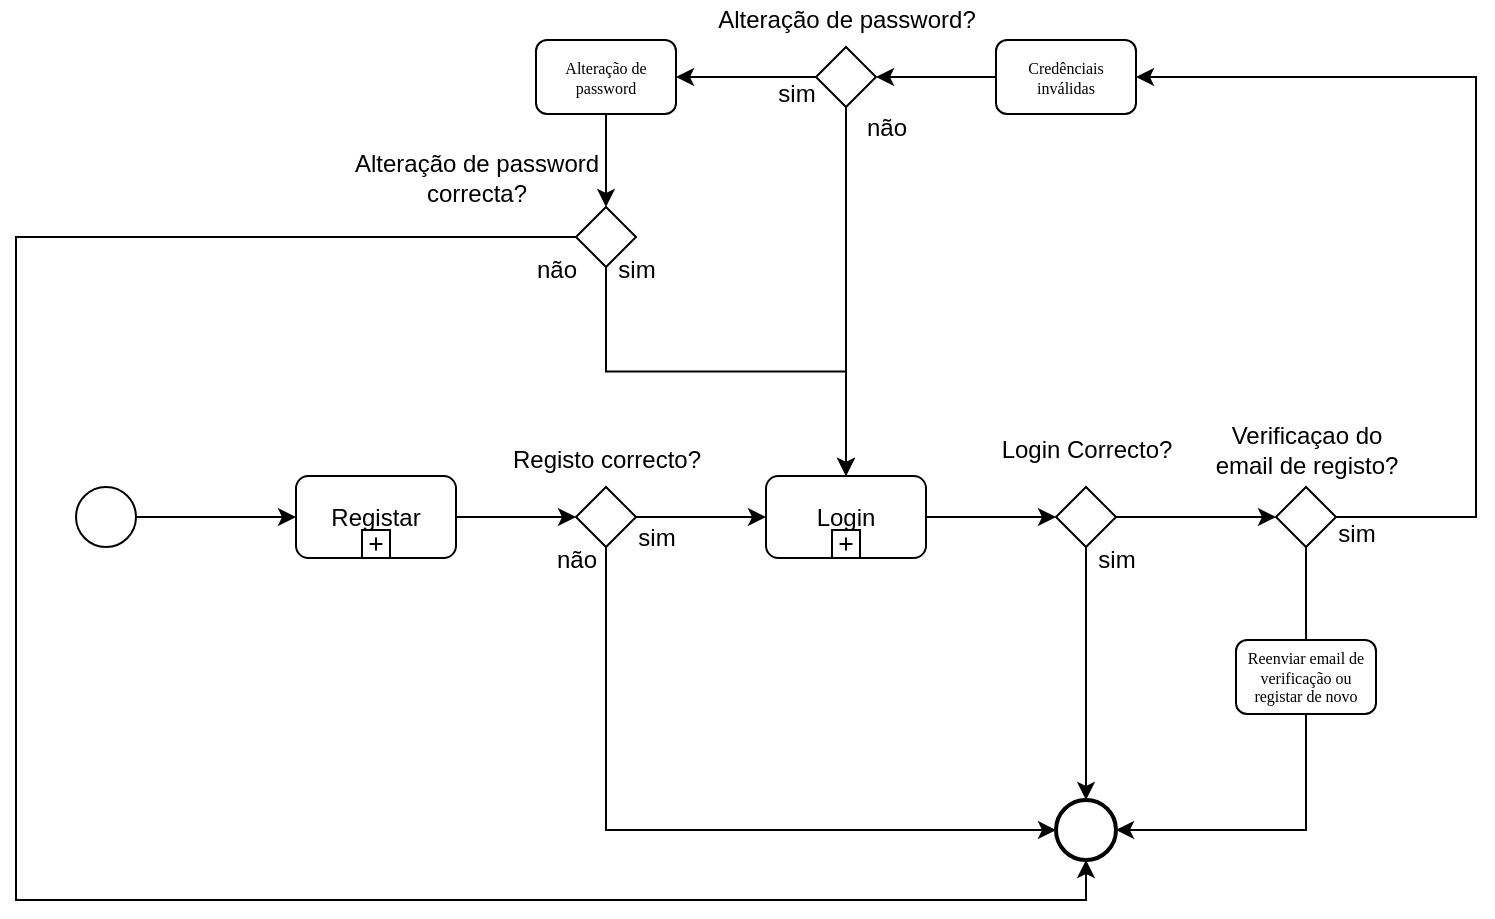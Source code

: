 <mxfile version="13.0.8" type="device" pages="4"><diagram id="NHxRVlY7Av7sd5tdZejI" name="Autenticação Funcional"><mxGraphModel dx="981" dy="492" grid="1" gridSize="10" guides="1" tooltips="1" connect="1" arrows="1" fold="1" page="1" pageScale="1" pageWidth="1654" pageHeight="1169" math="0" shadow="0"><root><mxCell id="JKpE68VE7cffFVnFkNxy-0"/><mxCell id="JKpE68VE7cffFVnFkNxy-1" parent="JKpE68VE7cffFVnFkNxy-0"/><mxCell id="vZPIPOQ4lPGp1XWYEYy1-47" style="edgeStyle=orthogonalEdgeStyle;rounded=0;orthogonalLoop=1;jettySize=auto;html=1;exitX=1;exitY=0.5;exitDx=0;exitDy=0;entryX=0;entryY=0.5;entryDx=0;entryDy=0;" edge="1" parent="JKpE68VE7cffFVnFkNxy-1" source="XcGcyVQJ7fUEoWGiNKAb-0" target="vZPIPOQ4lPGp1XWYEYy1-43"><mxGeometry relative="1" as="geometry"/></mxCell><mxCell id="XcGcyVQJ7fUEoWGiNKAb-0" value="" style="ellipse;whiteSpace=wrap;html=1;rounded=0;shadow=0;labelBackgroundColor=none;strokeWidth=1;fontFamily=Verdana;fontSize=8;align=center;" vertex="1" parent="JKpE68VE7cffFVnFkNxy-1"><mxGeometry x="120" y="263.5" width="30" height="30" as="geometry"/></mxCell><mxCell id="2FcU-xUEzb79Z_Gm5mzK-1" style="edgeStyle=orthogonalEdgeStyle;rounded=0;orthogonalLoop=1;jettySize=auto;html=1;exitX=0.5;exitY=1;exitDx=0;exitDy=0;exitPerimeter=0;entryX=0;entryY=0.5;entryDx=0;entryDy=0;" edge="1" parent="JKpE68VE7cffFVnFkNxy-1" source="TGq4-0GcQTfdA0dV8T8L-0" target="2FcU-xUEzb79Z_Gm5mzK-0"><mxGeometry relative="1" as="geometry"/></mxCell><mxCell id="vZPIPOQ4lPGp1XWYEYy1-53" style="edgeStyle=orthogonalEdgeStyle;rounded=0;orthogonalLoop=1;jettySize=auto;html=1;exitX=1;exitY=0.5;exitDx=0;exitDy=0;exitPerimeter=0;entryX=0;entryY=0.5;entryDx=0;entryDy=0;" edge="1" parent="JKpE68VE7cffFVnFkNxy-1" source="TGq4-0GcQTfdA0dV8T8L-0" target="vZPIPOQ4lPGp1XWYEYy1-49"><mxGeometry relative="1" as="geometry"/></mxCell><mxCell id="TGq4-0GcQTfdA0dV8T8L-0" value="" style="strokeWidth=1;html=1;shape=mxgraph.flowchart.decision;whiteSpace=wrap;rounded=1;shadow=0;labelBackgroundColor=none;fontFamily=Verdana;fontSize=8;align=center;" vertex="1" parent="JKpE68VE7cffFVnFkNxy-1"><mxGeometry x="370" y="263.5" width="30" height="30" as="geometry"/></mxCell><mxCell id="TGq4-0GcQTfdA0dV8T8L-6" value="Registo correcto?" style="text;html=1;align=center;verticalAlign=middle;resizable=0;points=[];autosize=1;" vertex="1" parent="JKpE68VE7cffFVnFkNxy-1"><mxGeometry x="330" y="240" width="110" height="20" as="geometry"/></mxCell><mxCell id="TGq4-0GcQTfdA0dV8T8L-9" value="sim" style="text;html=1;align=center;verticalAlign=middle;resizable=0;points=[];autosize=1;" vertex="1" parent="JKpE68VE7cffFVnFkNxy-1"><mxGeometry x="390" y="279" width="40" height="20" as="geometry"/></mxCell><mxCell id="2FcU-xUEzb79Z_Gm5mzK-0" value="" style="ellipse;whiteSpace=wrap;html=1;rounded=0;shadow=0;labelBackgroundColor=none;strokeWidth=2;fontFamily=Verdana;fontSize=8;align=center;" vertex="1" parent="JKpE68VE7cffFVnFkNxy-1"><mxGeometry x="610" y="420" width="30" height="30" as="geometry"/></mxCell><mxCell id="2FcU-xUEzb79Z_Gm5mzK-2" value="não" style="text;html=1;align=center;verticalAlign=middle;resizable=0;points=[];autosize=1;" vertex="1" parent="JKpE68VE7cffFVnFkNxy-1"><mxGeometry x="350" y="290" width="40" height="20" as="geometry"/></mxCell><mxCell id="CdjmS8X_9RpZuRoJw6cm-2" style="edgeStyle=orthogonalEdgeStyle;rounded=0;orthogonalLoop=1;jettySize=auto;html=1;exitX=0.5;exitY=1;exitDx=0;exitDy=0;exitPerimeter=0;entryX=0.5;entryY=0;entryDx=0;entryDy=0;" edge="1" parent="JKpE68VE7cffFVnFkNxy-1" source="2FcU-xUEzb79Z_Gm5mzK-3" target="2FcU-xUEzb79Z_Gm5mzK-0"><mxGeometry relative="1" as="geometry"/></mxCell><mxCell id="vZPIPOQ4lPGp1XWYEYy1-3" style="edgeStyle=orthogonalEdgeStyle;rounded=0;orthogonalLoop=1;jettySize=auto;html=1;exitX=1;exitY=0.5;exitDx=0;exitDy=0;exitPerimeter=0;entryX=0;entryY=0.5;entryDx=0;entryDy=0;entryPerimeter=0;" edge="1" parent="JKpE68VE7cffFVnFkNxy-1" source="2FcU-xUEzb79Z_Gm5mzK-3" target="vZPIPOQ4lPGp1XWYEYy1-2"><mxGeometry relative="1" as="geometry"/></mxCell><mxCell id="2FcU-xUEzb79Z_Gm5mzK-3" value="" style="strokeWidth=1;html=1;shape=mxgraph.flowchart.decision;whiteSpace=wrap;rounded=1;shadow=0;labelBackgroundColor=none;fontFamily=Verdana;fontSize=8;align=center;" vertex="1" parent="JKpE68VE7cffFVnFkNxy-1"><mxGeometry x="610" y="263.5" width="30" height="30" as="geometry"/></mxCell><mxCell id="CdjmS8X_9RpZuRoJw6cm-1" value="Login Correcto?" style="text;html=1;align=center;verticalAlign=middle;resizable=0;points=[];autosize=1;" vertex="1" parent="JKpE68VE7cffFVnFkNxy-1"><mxGeometry x="575" y="235" width="100" height="20" as="geometry"/></mxCell><mxCell id="CdjmS8X_9RpZuRoJw6cm-3" value="sim" style="text;html=1;align=center;verticalAlign=middle;resizable=0;points=[];autosize=1;" vertex="1" parent="JKpE68VE7cffFVnFkNxy-1"><mxGeometry x="620" y="290" width="40" height="20" as="geometry"/></mxCell><mxCell id="vZPIPOQ4lPGp1XWYEYy1-9" style="edgeStyle=orthogonalEdgeStyle;rounded=0;orthogonalLoop=1;jettySize=auto;html=1;exitX=0.5;exitY=1;exitDx=0;exitDy=0;exitPerimeter=0;" edge="1" parent="JKpE68VE7cffFVnFkNxy-1" source="vZPIPOQ4lPGp1XWYEYy1-2"><mxGeometry relative="1" as="geometry"><mxPoint x="735.207" y="370" as="targetPoint"/></mxGeometry></mxCell><mxCell id="vZPIPOQ4lPGp1XWYEYy1-31" style="edgeStyle=orthogonalEdgeStyle;rounded=0;orthogonalLoop=1;jettySize=auto;html=1;exitX=1;exitY=0.5;exitDx=0;exitDy=0;exitPerimeter=0;entryX=1;entryY=0.5;entryDx=0;entryDy=0;" edge="1" parent="JKpE68VE7cffFVnFkNxy-1" source="vZPIPOQ4lPGp1XWYEYy1-2" target="vZPIPOQ4lPGp1XWYEYy1-13"><mxGeometry relative="1" as="geometry"><Array as="points"><mxPoint x="820" y="279"/><mxPoint x="820" y="59"/></Array></mxGeometry></mxCell><mxCell id="vZPIPOQ4lPGp1XWYEYy1-2" value="" style="strokeWidth=1;html=1;shape=mxgraph.flowchart.decision;whiteSpace=wrap;rounded=1;shadow=0;labelBackgroundColor=none;fontFamily=Verdana;fontSize=8;align=center;" vertex="1" parent="JKpE68VE7cffFVnFkNxy-1"><mxGeometry x="720" y="263.5" width="30" height="30" as="geometry"/></mxCell><mxCell id="vZPIPOQ4lPGp1XWYEYy1-4" value="Verificaçao do &lt;br&gt;email de registo?" style="text;html=1;align=center;verticalAlign=middle;resizable=0;points=[];autosize=1;" vertex="1" parent="JKpE68VE7cffFVnFkNxy-1"><mxGeometry x="680" y="230" width="110" height="30" as="geometry"/></mxCell><mxCell id="vZPIPOQ4lPGp1XWYEYy1-7" value="sim" style="text;html=1;align=center;verticalAlign=middle;resizable=0;points=[];autosize=1;" vertex="1" parent="JKpE68VE7cffFVnFkNxy-1"><mxGeometry x="740" y="277" width="40" height="20" as="geometry"/></mxCell><mxCell id="vZPIPOQ4lPGp1XWYEYy1-11" style="edgeStyle=orthogonalEdgeStyle;rounded=0;orthogonalLoop=1;jettySize=auto;html=1;exitX=0.5;exitY=1;exitDx=0;exitDy=0;entryX=1;entryY=0.5;entryDx=0;entryDy=0;" edge="1" parent="JKpE68VE7cffFVnFkNxy-1" source="vZPIPOQ4lPGp1XWYEYy1-10" target="2FcU-xUEzb79Z_Gm5mzK-0"><mxGeometry relative="1" as="geometry"/></mxCell><mxCell id="vZPIPOQ4lPGp1XWYEYy1-10" value="Reenviar email de verificação ou registar de novo" style="rounded=1;whiteSpace=wrap;html=1;shadow=0;labelBackgroundColor=none;strokeWidth=1;fontFamily=Verdana;fontSize=8;align=center;" vertex="1" parent="JKpE68VE7cffFVnFkNxy-1"><mxGeometry x="700" y="340" width="70" height="37" as="geometry"/></mxCell><mxCell id="vZPIPOQ4lPGp1XWYEYy1-17" style="edgeStyle=orthogonalEdgeStyle;rounded=0;orthogonalLoop=1;jettySize=auto;html=1;exitX=0;exitY=0.5;exitDx=0;exitDy=0;entryX=1;entryY=0.5;entryDx=0;entryDy=0;entryPerimeter=0;" edge="1" parent="JKpE68VE7cffFVnFkNxy-1" source="vZPIPOQ4lPGp1XWYEYy1-13" target="vZPIPOQ4lPGp1XWYEYy1-15"><mxGeometry relative="1" as="geometry"/></mxCell><mxCell id="vZPIPOQ4lPGp1XWYEYy1-13" value="Credênciais inválidas" style="rounded=1;whiteSpace=wrap;html=1;shadow=0;labelBackgroundColor=none;strokeWidth=1;fontFamily=Verdana;fontSize=8;align=center;" vertex="1" parent="JKpE68VE7cffFVnFkNxy-1"><mxGeometry x="580" y="40.0" width="70" height="37" as="geometry"/></mxCell><mxCell id="vZPIPOQ4lPGp1XWYEYy1-23" style="edgeStyle=orthogonalEdgeStyle;rounded=0;orthogonalLoop=1;jettySize=auto;html=1;exitX=0;exitY=0.5;exitDx=0;exitDy=0;exitPerimeter=0;entryX=1;entryY=0.5;entryDx=0;entryDy=0;" edge="1" parent="JKpE68VE7cffFVnFkNxy-1" source="vZPIPOQ4lPGp1XWYEYy1-15" target="vZPIPOQ4lPGp1XWYEYy1-21"><mxGeometry relative="1" as="geometry"/></mxCell><mxCell id="vZPIPOQ4lPGp1XWYEYy1-51" style="edgeStyle=orthogonalEdgeStyle;rounded=0;orthogonalLoop=1;jettySize=auto;html=1;exitX=0.5;exitY=1;exitDx=0;exitDy=0;exitPerimeter=0;entryX=0.5;entryY=0;entryDx=0;entryDy=0;" edge="1" parent="JKpE68VE7cffFVnFkNxy-1" source="vZPIPOQ4lPGp1XWYEYy1-15" target="vZPIPOQ4lPGp1XWYEYy1-49"><mxGeometry relative="1" as="geometry"/></mxCell><mxCell id="vZPIPOQ4lPGp1XWYEYy1-15" value="" style="strokeWidth=1;html=1;shape=mxgraph.flowchart.decision;whiteSpace=wrap;rounded=1;shadow=0;labelBackgroundColor=none;fontFamily=Verdana;fontSize=8;align=center;" vertex="1" parent="JKpE68VE7cffFVnFkNxy-1"><mxGeometry x="490" y="43.5" width="30" height="30" as="geometry"/></mxCell><mxCell id="vZPIPOQ4lPGp1XWYEYy1-16" value="Alteração de password?" style="text;html=1;align=center;verticalAlign=middle;resizable=0;points=[];autosize=1;" vertex="1" parent="JKpE68VE7cffFVnFkNxy-1"><mxGeometry x="430" y="20" width="150" height="20" as="geometry"/></mxCell><mxCell id="vZPIPOQ4lPGp1XWYEYy1-19" value="não" style="text;html=1;align=center;verticalAlign=middle;resizable=0;points=[];autosize=1;" vertex="1" parent="JKpE68VE7cffFVnFkNxy-1"><mxGeometry x="505" y="73.5" width="40" height="20" as="geometry"/></mxCell><mxCell id="vZPIPOQ4lPGp1XWYEYy1-42" style="edgeStyle=orthogonalEdgeStyle;rounded=0;orthogonalLoop=1;jettySize=auto;html=1;exitX=0.5;exitY=1;exitDx=0;exitDy=0;entryX=0.5;entryY=0;entryDx=0;entryDy=0;entryPerimeter=0;" edge="1" parent="JKpE68VE7cffFVnFkNxy-1" source="vZPIPOQ4lPGp1XWYEYy1-21" target="vZPIPOQ4lPGp1XWYEYy1-24"><mxGeometry relative="1" as="geometry"/></mxCell><mxCell id="vZPIPOQ4lPGp1XWYEYy1-21" value="Alteração de password" style="rounded=1;whiteSpace=wrap;html=1;shadow=0;labelBackgroundColor=none;strokeWidth=1;fontFamily=Verdana;fontSize=8;align=center;" vertex="1" parent="JKpE68VE7cffFVnFkNxy-1"><mxGeometry x="350" y="40.0" width="70" height="37" as="geometry"/></mxCell><mxCell id="pqEPXPmbiLa0kknRrOnl-0" style="edgeStyle=orthogonalEdgeStyle;rounded=0;orthogonalLoop=1;jettySize=auto;html=1;exitX=0.5;exitY=1;exitDx=0;exitDy=0;exitPerimeter=0;entryX=0.5;entryY=0;entryDx=0;entryDy=0;" edge="1" parent="JKpE68VE7cffFVnFkNxy-1" source="vZPIPOQ4lPGp1XWYEYy1-24" target="vZPIPOQ4lPGp1XWYEYy1-49"><mxGeometry relative="1" as="geometry"/></mxCell><mxCell id="pqEPXPmbiLa0kknRrOnl-1" style="edgeStyle=orthogonalEdgeStyle;rounded=0;orthogonalLoop=1;jettySize=auto;html=1;exitX=0;exitY=0.5;exitDx=0;exitDy=0;exitPerimeter=0;entryX=0.5;entryY=1;entryDx=0;entryDy=0;" edge="1" parent="JKpE68VE7cffFVnFkNxy-1" source="vZPIPOQ4lPGp1XWYEYy1-24" target="2FcU-xUEzb79Z_Gm5mzK-0"><mxGeometry relative="1" as="geometry"><Array as="points"><mxPoint x="90" y="138"/><mxPoint x="90" y="470"/><mxPoint x="625" y="470"/></Array></mxGeometry></mxCell><mxCell id="vZPIPOQ4lPGp1XWYEYy1-24" value="" style="strokeWidth=1;html=1;shape=mxgraph.flowchart.decision;whiteSpace=wrap;rounded=1;shadow=0;labelBackgroundColor=none;fontFamily=Verdana;fontSize=8;align=center;" vertex="1" parent="JKpE68VE7cffFVnFkNxy-1"><mxGeometry x="370" y="123.5" width="30" height="30" as="geometry"/></mxCell><mxCell id="vZPIPOQ4lPGp1XWYEYy1-32" value="sim" style="text;html=1;align=center;verticalAlign=middle;resizable=0;points=[];autosize=1;" vertex="1" parent="JKpE68VE7cffFVnFkNxy-1"><mxGeometry x="460" y="57" width="40" height="20" as="geometry"/></mxCell><mxCell id="vZPIPOQ4lPGp1XWYEYy1-33" value="sim" style="text;html=1;align=center;verticalAlign=middle;resizable=0;points=[];autosize=1;" vertex="1" parent="JKpE68VE7cffFVnFkNxy-1"><mxGeometry x="380" y="144.5" width="40" height="20" as="geometry"/></mxCell><mxCell id="vZPIPOQ4lPGp1XWYEYy1-35" value="não" style="text;html=1;align=center;verticalAlign=middle;resizable=0;points=[];autosize=1;" vertex="1" parent="JKpE68VE7cffFVnFkNxy-1"><mxGeometry x="340" y="144.5" width="40" height="20" as="geometry"/></mxCell><mxCell id="vZPIPOQ4lPGp1XWYEYy1-25" value="Alteração de password &lt;br&gt;correcta?" style="text;html=1;align=center;verticalAlign=middle;resizable=0;points=[];autosize=1;" vertex="1" parent="JKpE68VE7cffFVnFkNxy-1"><mxGeometry x="250" y="93.5" width="140" height="30" as="geometry"/></mxCell><mxCell id="vZPIPOQ4lPGp1XWYEYy1-48" style="edgeStyle=orthogonalEdgeStyle;rounded=0;orthogonalLoop=1;jettySize=auto;html=1;exitX=1;exitY=0.5;exitDx=0;exitDy=0;entryX=0;entryY=0.5;entryDx=0;entryDy=0;entryPerimeter=0;" edge="1" parent="JKpE68VE7cffFVnFkNxy-1" source="vZPIPOQ4lPGp1XWYEYy1-43" target="TGq4-0GcQTfdA0dV8T8L-0"><mxGeometry relative="1" as="geometry"/></mxCell><mxCell id="vZPIPOQ4lPGp1XWYEYy1-43" value="Registar" style="html=1;whiteSpace=wrap;rounded=1;dropTarget=0;" vertex="1" parent="JKpE68VE7cffFVnFkNxy-1"><mxGeometry x="230" y="258" width="80" height="41" as="geometry"/></mxCell><UserObject label="" link="data:page/id,c7488fd3-1785-93aa-aadb-54a6760d102a" id="vZPIPOQ4lPGp1XWYEYy1-44"><mxCell style="html=1;shape=plus;outlineConnect=0;" vertex="1" parent="vZPIPOQ4lPGp1XWYEYy1-43"><mxGeometry x="0.5" y="1" width="14" height="14" relative="1" as="geometry"><mxPoint x="-7" y="-14" as="offset"/></mxGeometry></mxCell></UserObject><mxCell id="vZPIPOQ4lPGp1XWYEYy1-54" style="edgeStyle=orthogonalEdgeStyle;rounded=0;orthogonalLoop=1;jettySize=auto;html=1;exitX=1;exitY=0.5;exitDx=0;exitDy=0;" edge="1" parent="JKpE68VE7cffFVnFkNxy-1" source="vZPIPOQ4lPGp1XWYEYy1-49" target="2FcU-xUEzb79Z_Gm5mzK-3"><mxGeometry relative="1" as="geometry"/></mxCell><UserObject label="Login" link="data:page/id,CjD3gqMF2F5lSGgmSka6" id="vZPIPOQ4lPGp1XWYEYy1-49"><mxCell style="html=1;whiteSpace=wrap;rounded=1;dropTarget=0;" vertex="1" parent="JKpE68VE7cffFVnFkNxy-1"><mxGeometry x="465" y="258" width="80" height="41" as="geometry"/></mxCell></UserObject><UserObject label="" id="vZPIPOQ4lPGp1XWYEYy1-50"><mxCell style="html=1;shape=plus;outlineConnect=0;" vertex="1" parent="vZPIPOQ4lPGp1XWYEYy1-49"><mxGeometry x="0.5" y="1" width="14" height="14" relative="1" as="geometry"><mxPoint x="-7" y="-14" as="offset"/></mxGeometry></mxCell></UserObject></root></mxGraphModel></diagram><diagram name="Registo" id="c7488fd3-1785-93aa-aadb-54a6760d102a"><mxGraphModel dx="813" dy="407" grid="1" gridSize="10" guides="1" tooltips="1" connect="1" arrows="1" fold="1" page="1" pageScale="1" pageWidth="1100" pageHeight="850" background="#ffffff" math="0" shadow="0"><root><mxCell id="0"/><mxCell id="1" parent="0"/><mxCell id="2b4e8129b02d487f-1" value="Registo Funcional" style="swimlane;html=1;childLayout=stackLayout;horizontal=1;startSize=20;horizontalStack=0;rounded=0;shadow=0;labelBackgroundColor=none;strokeWidth=1;fontFamily=Verdana;fontSize=8;align=center;" parent="1" vertex="1"><mxGeometry x="180" y="70" width="680" height="560" as="geometry"/></mxCell><mxCell id="2b4e8129b02d487f-2" value="User" style="swimlane;html=1;startSize=20;horizontal=0;" parent="2b4e8129b02d487f-1" vertex="1"><mxGeometry y="20" width="680" height="210" as="geometry"/></mxCell><mxCell id="2b4e8129b02d487f-18" style="edgeStyle=orthogonalEdgeStyle;rounded=0;html=1;labelBackgroundColor=none;startArrow=none;startFill=0;startSize=5;endArrow=classicThin;endFill=1;endSize=5;jettySize=auto;orthogonalLoop=1;strokeWidth=1;fontFamily=Verdana;fontSize=8" parent="2b4e8129b02d487f-2" source="2b4e8129b02d487f-5" target="2b4e8129b02d487f-6" edge="1"><mxGeometry relative="1" as="geometry"/></mxCell><mxCell id="2b4e8129b02d487f-5" value="" style="ellipse;whiteSpace=wrap;html=1;rounded=0;shadow=0;labelBackgroundColor=none;strokeWidth=1;fontFamily=Verdana;fontSize=8;align=center;" parent="2b4e8129b02d487f-2" vertex="1"><mxGeometry x="40" y="10" width="30" height="30" as="geometry"/></mxCell><mxCell id="trUo-zclyPXpVrYf7JT4-6" style="edgeStyle=orthogonalEdgeStyle;rounded=0;orthogonalLoop=1;jettySize=auto;html=1;exitX=0.5;exitY=1;exitDx=0;exitDy=0;entryX=0.5;entryY=0;entryDx=0;entryDy=0;" parent="2b4e8129b02d487f-2" source="2b4e8129b02d487f-6" target="2b4e8129b02d487f-7" edge="1"><mxGeometry relative="1" as="geometry"/></mxCell><mxCell id="2b4e8129b02d487f-6" value="Clica em formulário de registo" style="rounded=1;whiteSpace=wrap;html=1;shadow=0;labelBackgroundColor=none;strokeWidth=1;fontFamily=Verdana;fontSize=8;align=center;" parent="2b4e8129b02d487f-2" vertex="1"><mxGeometry x="120" y="6.5" width="70" height="37" as="geometry"/></mxCell><mxCell id="2b4e8129b02d487f-9" value="clica em &quot;Registar&quot;" style="rounded=1;whiteSpace=wrap;html=1;shadow=0;labelBackgroundColor=none;strokeWidth=1;fontFamily=Verdana;fontSize=8;align=center;" parent="2b4e8129b02d487f-2" vertex="1"><mxGeometry x="240" y="70.0" width="70" height="37" as="geometry"/></mxCell><mxCell id="2b4e8129b02d487f-7" value="Preencher dados de registo" style="rounded=1;whiteSpace=wrap;html=1;shadow=0;labelBackgroundColor=none;strokeWidth=1;fontFamily=Verdana;fontSize=8;align=center;" parent="2b4e8129b02d487f-2" vertex="1"><mxGeometry x="120" y="70.0" width="70" height="37" as="geometry"/></mxCell><mxCell id="trUo-zclyPXpVrYf7JT4-9" style="edgeStyle=orthogonalEdgeStyle;rounded=0;orthogonalLoop=1;jettySize=auto;html=1;exitX=0.5;exitY=1;exitDx=0;exitDy=0;entryX=0.5;entryY=0;entryDx=0;entryDy=0;" parent="2b4e8129b02d487f-1" source="2b4e8129b02d487f-7" target="trUo-zclyPXpVrYf7JT4-8" edge="1"><mxGeometry relative="1" as="geometry"/></mxCell><mxCell id="trUo-zclyPXpVrYf7JT4-14" style="edgeStyle=orthogonalEdgeStyle;rounded=0;orthogonalLoop=1;jettySize=auto;html=1;exitX=0;exitY=0.5;exitDx=0;exitDy=0;exitPerimeter=0;entryX=0;entryY=0.5;entryDx=0;entryDy=0;" parent="2b4e8129b02d487f-1" source="2b4e8129b02d487f-13" target="2b4e8129b02d487f-7" edge="1"><mxGeometry relative="1" as="geometry"><Array as="points"><mxPoint x="60" y="340"/><mxPoint x="60" y="109"/></Array></mxGeometry></mxCell><mxCell id="trUo-zclyPXpVrYf7JT4-16" style="edgeStyle=orthogonalEdgeStyle;rounded=0;orthogonalLoop=1;jettySize=auto;html=1;exitX=0.5;exitY=1;exitDx=0;exitDy=0;exitPerimeter=0;entryX=0.5;entryY=1;entryDx=0;entryDy=0;" parent="2b4e8129b02d487f-1" source="2b4e8129b02d487f-13" target="2b4e8129b02d487f-9" edge="1"><mxGeometry relative="1" as="geometry"/></mxCell><mxCell id="trUo-zclyPXpVrYf7JT4-21" style="edgeStyle=orthogonalEdgeStyle;rounded=0;orthogonalLoop=1;jettySize=auto;html=1;exitX=1;exitY=0.5;exitDx=0;exitDy=0;" parent="2b4e8129b02d487f-1" source="2b4e8129b02d487f-9" target="trUo-zclyPXpVrYf7JT4-10" edge="1"><mxGeometry relative="1" as="geometry"/></mxCell><mxCell id="2b4e8129b02d487f-3" value="Website" style="swimlane;html=1;startSize=20;horizontal=0;" parent="2b4e8129b02d487f-1" vertex="1"><mxGeometry y="230" width="680" height="330" as="geometry"/></mxCell><mxCell id="trUo-zclyPXpVrYf7JT4-13" style="edgeStyle=orthogonalEdgeStyle;rounded=0;orthogonalLoop=1;jettySize=auto;html=1;exitX=0.5;exitY=1;exitDx=0;exitDy=0;entryX=0.5;entryY=0;entryDx=0;entryDy=0;entryPerimeter=0;" parent="2b4e8129b02d487f-3" source="trUo-zclyPXpVrYf7JT4-8" target="2b4e8129b02d487f-13" edge="1"><mxGeometry relative="1" as="geometry"/></mxCell><mxCell id="trUo-zclyPXpVrYf7JT4-8" value="Valida dados (estrtura de email, password...)" style="rounded=1;whiteSpace=wrap;html=1;shadow=0;labelBackgroundColor=none;strokeWidth=1;fontFamily=Verdana;fontSize=8;align=center;" parent="2b4e8129b02d487f-3" vertex="1"><mxGeometry x="120" y="30" width="70" height="37" as="geometry"/></mxCell><mxCell id="trUo-zclyPXpVrYf7JT4-11" value="Dados correctos?" style="text;html=1;align=center;verticalAlign=middle;resizable=0;points=[];autosize=1;" parent="2b4e8129b02d487f-3" vertex="1"><mxGeometry x="160" y="75" width="110" height="20" as="geometry"/></mxCell><mxCell id="trUo-zclyPXpVrYf7JT4-22" value="Utilizador já existe?" style="text;html=1;align=center;verticalAlign=middle;resizable=0;points=[];autosize=1;" parent="2b4e8129b02d487f-3" vertex="1"><mxGeometry x="360" y="75" width="120" height="20" as="geometry"/></mxCell><mxCell id="trUo-zclyPXpVrYf7JT4-24" style="edgeStyle=orthogonalEdgeStyle;rounded=0;orthogonalLoop=1;jettySize=auto;html=1;exitX=0.5;exitY=1;exitDx=0;exitDy=0;exitPerimeter=0;entryX=0.5;entryY=0;entryDx=0;entryDy=0;entryPerimeter=0;" parent="2b4e8129b02d487f-3" source="trUo-zclyPXpVrYf7JT4-10" target="trUo-zclyPXpVrYf7JT4-23" edge="1"><mxGeometry relative="1" as="geometry"/></mxCell><mxCell id="xKlTdpSkd8XMB7t-tYpG-2" style="edgeStyle=orthogonalEdgeStyle;rounded=0;orthogonalLoop=1;jettySize=auto;html=1;exitX=0.5;exitY=1;exitDx=0;exitDy=0;entryX=0.5;entryY=0;entryDx=0;entryDy=0;" edge="1" parent="2b4e8129b02d487f-3" source="xKlTdpSkd8XMB7t-tYpG-1" target="2b4e8129b02d487f-11"><mxGeometry relative="1" as="geometry"/></mxCell><mxCell id="xKlTdpSkd8XMB7t-tYpG-1" value="Envia email de verificação" style="rounded=1;whiteSpace=wrap;html=1;shadow=0;labelBackgroundColor=none;strokeWidth=1;fontFamily=Verdana;fontSize=8;align=center;" vertex="1" parent="2b4e8129b02d487f-3"><mxGeometry x="560" y="91.5" width="70" height="37" as="geometry"/></mxCell><mxCell id="xKlTdpSkd8XMB7t-tYpG-3" style="edgeStyle=orthogonalEdgeStyle;rounded=0;orthogonalLoop=1;jettySize=auto;html=1;exitX=1;exitY=0.5;exitDx=0;exitDy=0;exitPerimeter=0;" edge="1" parent="2b4e8129b02d487f-3" source="trUo-zclyPXpVrYf7JT4-10" target="xKlTdpSkd8XMB7t-tYpG-1"><mxGeometry relative="1" as="geometry"/></mxCell><mxCell id="trUo-zclyPXpVrYf7JT4-10" value="" style="strokeWidth=1;html=1;shape=mxgraph.flowchart.decision;whiteSpace=wrap;rounded=1;shadow=0;labelBackgroundColor=none;fontFamily=Verdana;fontSize=8;align=center;" parent="2b4e8129b02d487f-3" vertex="1"><mxGeometry x="340" y="95.0" width="30" height="30" as="geometry"/></mxCell><mxCell id="2b4e8129b02d487f-13" value="" style="strokeWidth=1;html=1;shape=mxgraph.flowchart.decision;whiteSpace=wrap;rounded=1;shadow=0;labelBackgroundColor=none;fontFamily=Verdana;fontSize=8;align=center;" parent="2b4e8129b02d487f-3" vertex="1"><mxGeometry x="140" y="95.0" width="30" height="30" as="geometry"/></mxCell><mxCell id="trUo-zclyPXpVrYf7JT4-15" value="não" style="text;html=1;align=center;verticalAlign=middle;resizable=0;points=[];autosize=1;" parent="2b4e8129b02d487f-3" vertex="1"><mxGeometry x="110" y="107" width="40" height="20" as="geometry"/></mxCell><mxCell id="trUo-zclyPXpVrYf7JT4-28" value="não" style="text;html=1;align=center;verticalAlign=middle;resizable=0;points=[];autosize=1;" parent="2b4e8129b02d487f-3" vertex="1"><mxGeometry x="360" y="108.5" width="40" height="20" as="geometry"/></mxCell><mxCell id="trUo-zclyPXpVrYf7JT4-26" value="sim" style="text;html=1;align=center;verticalAlign=middle;resizable=0;points=[];autosize=1;" parent="2b4e8129b02d487f-3" vertex="1"><mxGeometry x="320" y="125" width="40" height="20" as="geometry"/></mxCell><mxCell id="2b4e8129b02d487f-11" value="" style="ellipse;whiteSpace=wrap;html=1;rounded=0;shadow=0;labelBackgroundColor=none;strokeWidth=2;fontFamily=Verdana;fontSize=8;align=center;" parent="2b4e8129b02d487f-3" vertex="1"><mxGeometry x="580" y="150" width="30" height="30" as="geometry"/></mxCell><mxCell id="trUo-zclyPXpVrYf7JT4-17" value="sim" style="text;html=1;align=center;verticalAlign=middle;resizable=0;points=[];autosize=1;" parent="2b4e8129b02d487f-3" vertex="1"><mxGeometry x="150" y="150" width="40" height="20" as="geometry"/></mxCell><mxCell id="trUo-zclyPXpVrYf7JT4-31" style="edgeStyle=orthogonalEdgeStyle;rounded=0;orthogonalLoop=1;jettySize=auto;html=1;exitX=1;exitY=0.5;exitDx=0;exitDy=0;exitPerimeter=0;entryX=0.5;entryY=1;entryDx=0;entryDy=0;" parent="2b4e8129b02d487f-3" source="trUo-zclyPXpVrYf7JT4-23" target="2b4e8129b02d487f-11" edge="1"><mxGeometry relative="1" as="geometry"/></mxCell><mxCell id="trUo-zclyPXpVrYf7JT4-25" value="Está ativo? &lt;br&gt;(verificou o seu email)" style="text;html=1;align=center;verticalAlign=middle;resizable=0;points=[];autosize=1;" parent="2b4e8129b02d487f-3" vertex="1"><mxGeometry x="350" y="160" width="140" height="30" as="geometry"/></mxCell><mxCell id="trUo-zclyPXpVrYf7JT4-34" style="edgeStyle=orthogonalEdgeStyle;rounded=0;orthogonalLoop=1;jettySize=auto;html=1;exitX=0.5;exitY=1;exitDx=0;exitDy=0;exitPerimeter=0;entryX=0.5;entryY=0;entryDx=0;entryDy=0;" parent="2b4e8129b02d487f-3" source="trUo-zclyPXpVrYf7JT4-23" target="trUo-zclyPXpVrYf7JT4-33" edge="1"><mxGeometry relative="1" as="geometry"/></mxCell><mxCell id="trUo-zclyPXpVrYf7JT4-23" value="" style="strokeWidth=1;html=1;shape=mxgraph.flowchart.decision;whiteSpace=wrap;rounded=1;shadow=0;labelBackgroundColor=none;fontFamily=Verdana;fontSize=8;align=center;" parent="2b4e8129b02d487f-3" vertex="1"><mxGeometry x="340" y="190.0" width="30" height="30" as="geometry"/></mxCell><mxCell id="trUo-zclyPXpVrYf7JT4-35" style="edgeStyle=orthogonalEdgeStyle;rounded=0;orthogonalLoop=1;jettySize=auto;html=1;exitX=1;exitY=0.5;exitDx=0;exitDy=0;entryX=0.5;entryY=1;entryDx=0;entryDy=0;" parent="2b4e8129b02d487f-3" source="trUo-zclyPXpVrYf7JT4-33" target="2b4e8129b02d487f-11" edge="1"><mxGeometry relative="1" as="geometry"/></mxCell><mxCell id="trUo-zclyPXpVrYf7JT4-32" value="sim" style="text;html=1;align=center;verticalAlign=middle;resizable=0;points=[];autosize=1;" parent="2b4e8129b02d487f-3" vertex="1"><mxGeometry x="360" y="207" width="40" height="20" as="geometry"/></mxCell><mxCell id="trUo-zclyPXpVrYf7JT4-36" value="não" style="text;html=1;align=center;verticalAlign=middle;resizable=0;points=[];autosize=1;" parent="2b4e8129b02d487f-3" vertex="1"><mxGeometry x="320" y="220" width="40" height="20" as="geometry"/></mxCell><mxCell id="trUo-zclyPXpVrYf7JT4-33" value="Reenvia&amp;nbsp;email de verificação" style="rounded=1;whiteSpace=wrap;html=1;shadow=0;labelBackgroundColor=none;strokeWidth=1;fontFamily=Verdana;fontSize=8;align=center;" parent="2b4e8129b02d487f-3" vertex="1"><mxGeometry x="320" y="260" width="70" height="37" as="geometry"/></mxCell></root></mxGraphModel></diagram><diagram id="CjD3gqMF2F5lSGgmSka6" name="Login"><mxGraphModel dx="1422" dy="713" grid="1" gridSize="10" guides="1" tooltips="1" connect="1" arrows="1" fold="1" page="1" pageScale="1" pageWidth="1654" pageHeight="1169" math="0" shadow="0"><root><mxCell id="gSp2zsWJ8U9y8n36c7J3-0"/><mxCell id="gSp2zsWJ8U9y8n36c7J3-1" parent="gSp2zsWJ8U9y8n36c7J3-0"/><mxCell id="NU5tzQnwZDoXeTl506XV-0" value="Login Funcional" style="swimlane;html=1;childLayout=stackLayout;horizontal=1;startSize=20;horizontalStack=0;rounded=0;shadow=0;labelBackgroundColor=none;strokeWidth=1;fontFamily=Verdana;fontSize=8;align=center;" parent="gSp2zsWJ8U9y8n36c7J3-1" vertex="1"><mxGeometry x="180" y="70" width="680" height="560" as="geometry"/></mxCell><mxCell id="NU5tzQnwZDoXeTl506XV-1" value="User" style="swimlane;html=1;startSize=20;horizontal=0;" parent="NU5tzQnwZDoXeTl506XV-0" vertex="1"><mxGeometry y="20" width="680" height="210" as="geometry"/></mxCell><mxCell id="8MEIWPo4B5eU-MAFin8J-1" style="edgeStyle=orthogonalEdgeStyle;rounded=0;orthogonalLoop=1;jettySize=auto;html=1;exitX=1;exitY=0.5;exitDx=0;exitDy=0;entryX=0;entryY=0.5;entryDx=0;entryDy=0;" parent="NU5tzQnwZDoXeTl506XV-1" source="NU5tzQnwZDoXeTl506XV-3" target="8MEIWPo4B5eU-MAFin8J-0" edge="1"><mxGeometry relative="1" as="geometry"/></mxCell><mxCell id="8MEIWPo4B5eU-MAFin8J-2" style="edgeStyle=orthogonalEdgeStyle;rounded=0;orthogonalLoop=1;jettySize=auto;html=1;exitX=0.5;exitY=1;exitDx=0;exitDy=0;entryX=0.5;entryY=0;entryDx=0;entryDy=0;" parent="NU5tzQnwZDoXeTl506XV-1" source="8MEIWPo4B5eU-MAFin8J-0" target="NU5tzQnwZDoXeTl506XV-5" edge="1"><mxGeometry relative="1" as="geometry"/></mxCell><mxCell id="NU5tzQnwZDoXeTl506XV-3" value="" style="ellipse;whiteSpace=wrap;html=1;rounded=0;shadow=0;labelBackgroundColor=none;strokeWidth=1;fontFamily=Verdana;fontSize=8;align=center;" parent="NU5tzQnwZDoXeTl506XV-1" vertex="1"><mxGeometry x="50" y="23.5" width="30" height="30" as="geometry"/></mxCell><mxCell id="8MEIWPo4B5eU-MAFin8J-0" value="Clica em formulário de login" style="rounded=1;whiteSpace=wrap;html=1;shadow=0;labelBackgroundColor=none;strokeWidth=1;fontFamily=Verdana;fontSize=8;align=center;" parent="NU5tzQnwZDoXeTl506XV-1" vertex="1"><mxGeometry x="120" y="20.0" width="70" height="37" as="geometry"/></mxCell><mxCell id="NU5tzQnwZDoXeTl506XV-6" value="clica em &quot;Login&quot;" style="rounded=1;whiteSpace=wrap;html=1;shadow=0;labelBackgroundColor=none;strokeWidth=1;fontFamily=Verdana;fontSize=8;align=center;" parent="NU5tzQnwZDoXeTl506XV-1" vertex="1"><mxGeometry x="240" y="70.0" width="70" height="37" as="geometry"/></mxCell><mxCell id="NU5tzQnwZDoXeTl506XV-5" value="Insere email e password" style="rounded=1;whiteSpace=wrap;html=1;shadow=0;labelBackgroundColor=none;strokeWidth=1;fontFamily=Verdana;fontSize=8;align=center;" parent="NU5tzQnwZDoXeTl506XV-1" vertex="1"><mxGeometry x="120" y="100.0" width="70" height="37" as="geometry"/></mxCell><mxCell id="NU5tzQnwZDoXeTl506XV-32" style="edgeStyle=orthogonalEdgeStyle;rounded=0;orthogonalLoop=1;jettySize=auto;html=1;exitX=0.5;exitY=1;exitDx=0;exitDy=0;exitPerimeter=0;entryX=0.5;entryY=1;entryDx=0;entryDy=0;" parent="NU5tzQnwZDoXeTl506XV-0" source="NU5tzQnwZDoXeTl506XV-16" target="NU5tzQnwZDoXeTl506XV-6" edge="1"><mxGeometry relative="1" as="geometry"/></mxCell><mxCell id="NU5tzQnwZDoXeTl506XV-33" style="edgeStyle=orthogonalEdgeStyle;rounded=0;orthogonalLoop=1;jettySize=auto;html=1;exitX=1;exitY=0.5;exitDx=0;exitDy=0;" parent="NU5tzQnwZDoXeTl506XV-0" source="NU5tzQnwZDoXeTl506XV-6" target="NU5tzQnwZDoXeTl506XV-15" edge="1"><mxGeometry relative="1" as="geometry"/></mxCell><mxCell id="fxRzt8OvMQnP4XH-M2hZ-0" style="edgeStyle=orthogonalEdgeStyle;rounded=0;orthogonalLoop=1;jettySize=auto;html=1;exitX=0.5;exitY=1;exitDx=0;exitDy=0;entryX=0.5;entryY=0;entryDx=0;entryDy=0;" parent="NU5tzQnwZDoXeTl506XV-0" source="NU5tzQnwZDoXeTl506XV-5" target="NU5tzQnwZDoXeTl506XV-10" edge="1"><mxGeometry relative="1" as="geometry"/></mxCell><mxCell id="NU5tzQnwZDoXeTl506XV-8" value="Website" style="swimlane;html=1;startSize=20;horizontal=0;" parent="NU5tzQnwZDoXeTl506XV-0" vertex="1"><mxGeometry y="230" width="680" height="330" as="geometry"/></mxCell><mxCell id="NU5tzQnwZDoXeTl506XV-9" style="edgeStyle=orthogonalEdgeStyle;rounded=0;orthogonalLoop=1;jettySize=auto;html=1;exitX=0.5;exitY=1;exitDx=0;exitDy=0;entryX=0.5;entryY=0;entryDx=0;entryDy=0;entryPerimeter=0;" parent="NU5tzQnwZDoXeTl506XV-8" source="NU5tzQnwZDoXeTl506XV-10" target="NU5tzQnwZDoXeTl506XV-16" edge="1"><mxGeometry relative="1" as="geometry"/></mxCell><mxCell id="NU5tzQnwZDoXeTl506XV-10" value="Valida dados (estrtura de email, password...)" style="rounded=1;whiteSpace=wrap;html=1;shadow=0;labelBackgroundColor=none;strokeWidth=1;fontFamily=Verdana;fontSize=8;align=center;" parent="NU5tzQnwZDoXeTl506XV-8" vertex="1"><mxGeometry x="120" y="30" width="70" height="37" as="geometry"/></mxCell><mxCell id="NU5tzQnwZDoXeTl506XV-11" value="Dados correctos?" style="text;html=1;align=center;verticalAlign=middle;resizable=0;points=[];autosize=1;" parent="NU5tzQnwZDoXeTl506XV-8" vertex="1"><mxGeometry x="160" y="75" width="110" height="20" as="geometry"/></mxCell><mxCell id="NU5tzQnwZDoXeTl506XV-12" value="Utilizador existe?" style="text;html=1;align=center;verticalAlign=middle;resizable=0;points=[];autosize=1;" parent="NU5tzQnwZDoXeTl506XV-8" vertex="1"><mxGeometry x="365" y="75" width="110" height="20" as="geometry"/></mxCell><mxCell id="NU5tzQnwZDoXeTl506XV-13" style="edgeStyle=orthogonalEdgeStyle;rounded=0;orthogonalLoop=1;jettySize=auto;html=1;exitX=0.5;exitY=1;exitDx=0;exitDy=0;exitPerimeter=0;entryX=0.5;entryY=0;entryDx=0;entryDy=0;entryPerimeter=0;" parent="NU5tzQnwZDoXeTl506XV-8" source="NU5tzQnwZDoXeTl506XV-15" target="NU5tzQnwZDoXeTl506XV-25" edge="1"><mxGeometry relative="1" as="geometry"/></mxCell><mxCell id="NU5tzQnwZDoXeTl506XV-14" style="edgeStyle=orthogonalEdgeStyle;rounded=0;orthogonalLoop=1;jettySize=auto;html=1;exitX=1;exitY=0.5;exitDx=0;exitDy=0;exitPerimeter=0;entryX=0.5;entryY=0;entryDx=0;entryDy=0;" parent="NU5tzQnwZDoXeTl506XV-8" source="NU5tzQnwZDoXeTl506XV-15" target="NU5tzQnwZDoXeTl506XV-20" edge="1"><mxGeometry relative="1" as="geometry"/></mxCell><mxCell id="NU5tzQnwZDoXeTl506XV-15" value="" style="strokeWidth=1;html=1;shape=mxgraph.flowchart.decision;whiteSpace=wrap;rounded=1;shadow=0;labelBackgroundColor=none;fontFamily=Verdana;fontSize=8;align=center;" parent="NU5tzQnwZDoXeTl506XV-8" vertex="1"><mxGeometry x="340" y="95.0" width="30" height="30" as="geometry"/></mxCell><mxCell id="NU5tzQnwZDoXeTl506XV-16" value="" style="strokeWidth=1;html=1;shape=mxgraph.flowchart.decision;whiteSpace=wrap;rounded=1;shadow=0;labelBackgroundColor=none;fontFamily=Verdana;fontSize=8;align=center;" parent="NU5tzQnwZDoXeTl506XV-8" vertex="1"><mxGeometry x="140" y="95.0" width="30" height="30" as="geometry"/></mxCell><mxCell id="NU5tzQnwZDoXeTl506XV-18" value="não" style="text;html=1;align=center;verticalAlign=middle;resizable=0;points=[];autosize=1;" parent="NU5tzQnwZDoXeTl506XV-8" vertex="1"><mxGeometry x="370" y="111" width="40" height="20" as="geometry"/></mxCell><mxCell id="NU5tzQnwZDoXeTl506XV-17" value="não" style="text;html=1;align=center;verticalAlign=middle;resizable=0;points=[];autosize=1;" parent="NU5tzQnwZDoXeTl506XV-8" vertex="1"><mxGeometry x="120" y="120" width="40" height="20" as="geometry"/></mxCell><mxCell id="NU5tzQnwZDoXeTl506XV-19" value="sim" style="text;html=1;align=center;verticalAlign=middle;resizable=0;points=[];autosize=1;" parent="NU5tzQnwZDoXeTl506XV-8" vertex="1"><mxGeometry x="320" y="125" width="40" height="20" as="geometry"/></mxCell><mxCell id="NU5tzQnwZDoXeTl506XV-20" value="" style="ellipse;whiteSpace=wrap;html=1;rounded=0;shadow=0;labelBackgroundColor=none;strokeWidth=2;fontFamily=Verdana;fontSize=8;align=center;" parent="NU5tzQnwZDoXeTl506XV-8" vertex="1"><mxGeometry x="580" y="150" width="30" height="30" as="geometry"/></mxCell><mxCell id="NU5tzQnwZDoXeTl506XV-21" value="sim" style="text;html=1;align=center;verticalAlign=middle;resizable=0;points=[];autosize=1;" parent="NU5tzQnwZDoXeTl506XV-8" vertex="1"><mxGeometry x="150" y="150" width="40" height="20" as="geometry"/></mxCell><mxCell id="NU5tzQnwZDoXeTl506XV-22" style="edgeStyle=orthogonalEdgeStyle;rounded=0;orthogonalLoop=1;jettySize=auto;html=1;exitX=1;exitY=0.5;exitDx=0;exitDy=0;exitPerimeter=0;entryX=0.5;entryY=1;entryDx=0;entryDy=0;" parent="NU5tzQnwZDoXeTl506XV-8" source="NU5tzQnwZDoXeTl506XV-25" target="NU5tzQnwZDoXeTl506XV-20" edge="1"><mxGeometry relative="1" as="geometry"/></mxCell><mxCell id="NU5tzQnwZDoXeTl506XV-23" value="Está ativo? &lt;br&gt;(verificou o seu email)" style="text;html=1;align=center;verticalAlign=middle;resizable=0;points=[];autosize=1;" parent="NU5tzQnwZDoXeTl506XV-8" vertex="1"><mxGeometry x="350" y="160" width="140" height="30" as="geometry"/></mxCell><mxCell id="NU5tzQnwZDoXeTl506XV-24" style="edgeStyle=orthogonalEdgeStyle;rounded=0;orthogonalLoop=1;jettySize=auto;html=1;exitX=0.5;exitY=1;exitDx=0;exitDy=0;exitPerimeter=0;entryX=0.5;entryY=0;entryDx=0;entryDy=0;" parent="NU5tzQnwZDoXeTl506XV-8" source="NU5tzQnwZDoXeTl506XV-25" target="NU5tzQnwZDoXeTl506XV-29" edge="1"><mxGeometry relative="1" as="geometry"/></mxCell><mxCell id="NU5tzQnwZDoXeTl506XV-25" value="" style="strokeWidth=1;html=1;shape=mxgraph.flowchart.decision;whiteSpace=wrap;rounded=1;shadow=0;labelBackgroundColor=none;fontFamily=Verdana;fontSize=8;align=center;" parent="NU5tzQnwZDoXeTl506XV-8" vertex="1"><mxGeometry x="340" y="190.0" width="30" height="30" as="geometry"/></mxCell><mxCell id="NU5tzQnwZDoXeTl506XV-26" style="edgeStyle=orthogonalEdgeStyle;rounded=0;orthogonalLoop=1;jettySize=auto;html=1;exitX=1;exitY=0.5;exitDx=0;exitDy=0;entryX=0.5;entryY=1;entryDx=0;entryDy=0;" parent="NU5tzQnwZDoXeTl506XV-8" source="NU5tzQnwZDoXeTl506XV-29" target="NU5tzQnwZDoXeTl506XV-20" edge="1"><mxGeometry relative="1" as="geometry"/></mxCell><mxCell id="NU5tzQnwZDoXeTl506XV-27" value="sim" style="text;html=1;align=center;verticalAlign=middle;resizable=0;points=[];autosize=1;" parent="NU5tzQnwZDoXeTl506XV-8" vertex="1"><mxGeometry x="370" y="207" width="40" height="20" as="geometry"/></mxCell><mxCell id="NU5tzQnwZDoXeTl506XV-28" value="não" style="text;html=1;align=center;verticalAlign=middle;resizable=0;points=[];autosize=1;" parent="NU5tzQnwZDoXeTl506XV-8" vertex="1"><mxGeometry x="320" y="220" width="40" height="20" as="geometry"/></mxCell><mxCell id="NU5tzQnwZDoXeTl506XV-29" value="Ativar a conta com o email recebido" style="rounded=1;whiteSpace=wrap;html=1;shadow=0;labelBackgroundColor=none;strokeWidth=1;fontFamily=Verdana;fontSize=8;align=center;" parent="NU5tzQnwZDoXeTl506XV-8" vertex="1"><mxGeometry x="320" y="260" width="70" height="37" as="geometry"/></mxCell><mxCell id="fxRzt8OvMQnP4XH-M2hZ-1" style="edgeStyle=orthogonalEdgeStyle;rounded=0;orthogonalLoop=1;jettySize=auto;html=1;exitX=0;exitY=0.5;exitDx=0;exitDy=0;exitPerimeter=0;entryX=0;entryY=0.5;entryDx=0;entryDy=0;" parent="NU5tzQnwZDoXeTl506XV-0" source="NU5tzQnwZDoXeTl506XV-16" target="NU5tzQnwZDoXeTl506XV-5" edge="1"><mxGeometry relative="1" as="geometry"><Array as="points"><mxPoint x="40" y="340"/><mxPoint x="40" y="139"/></Array></mxGeometry></mxCell></root></mxGraphModel></diagram><diagram id="s6igckIwymkf-lm2MqQv" name="Alteração de Password"><mxGraphModel dx="677" dy="340" grid="1" gridSize="10" guides="1" tooltips="1" connect="1" arrows="1" fold="1" page="1" pageScale="1" pageWidth="1654" pageHeight="1169" math="0" shadow="0"><root><mxCell id="g9AqSVk1vc3UFTblrYOK-0"/><mxCell id="g9AqSVk1vc3UFTblrYOK-1" parent="g9AqSVk1vc3UFTblrYOK-0"/><mxCell id="j4Sgn9RwqJ30PWLbdjJa-0" value="Login Funcional" style="swimlane;html=1;childLayout=stackLayout;horizontal=1;startSize=20;horizontalStack=0;rounded=0;shadow=0;labelBackgroundColor=none;strokeWidth=1;fontFamily=Verdana;fontSize=8;align=center;" vertex="1" parent="g9AqSVk1vc3UFTblrYOK-1"><mxGeometry x="180" y="70" width="680" height="560" as="geometry"/></mxCell><mxCell id="j4Sgn9RwqJ30PWLbdjJa-1" value="User" style="swimlane;html=1;startSize=20;horizontal=0;" vertex="1" parent="j4Sgn9RwqJ30PWLbdjJa-0"><mxGeometry y="20" width="680" height="210" as="geometry"/></mxCell><mxCell id="j4Sgn9RwqJ30PWLbdjJa-34" style="edgeStyle=orthogonalEdgeStyle;rounded=0;orthogonalLoop=1;jettySize=auto;html=1;exitX=1;exitY=0.5;exitDx=0;exitDy=0;entryX=0;entryY=0.5;entryDx=0;entryDy=0;" edge="1" parent="j4Sgn9RwqJ30PWLbdjJa-1" source="j4Sgn9RwqJ30PWLbdjJa-4" target="j4Sgn9RwqJ30PWLbdjJa-5"><mxGeometry relative="1" as="geometry"/></mxCell><mxCell id="j4Sgn9RwqJ30PWLbdjJa-4" value="" style="ellipse;whiteSpace=wrap;html=1;rounded=0;shadow=0;labelBackgroundColor=none;strokeWidth=1;fontFamily=Verdana;fontSize=8;align=center;" vertex="1" parent="j4Sgn9RwqJ30PWLbdjJa-1"><mxGeometry x="50" y="23.5" width="30" height="30" as="geometry"/></mxCell><mxCell id="j4Sgn9RwqJ30PWLbdjJa-35" style="edgeStyle=orthogonalEdgeStyle;rounded=0;orthogonalLoop=1;jettySize=auto;html=1;exitX=0.5;exitY=1;exitDx=0;exitDy=0;entryX=0.5;entryY=0;entryDx=0;entryDy=0;" edge="1" parent="j4Sgn9RwqJ30PWLbdjJa-1" source="j4Sgn9RwqJ30PWLbdjJa-5" target="j4Sgn9RwqJ30PWLbdjJa-7"><mxGeometry relative="1" as="geometry"/></mxCell><mxCell id="j4Sgn9RwqJ30PWLbdjJa-5" value="Clica em Alterar password/Esqueceu a password no formulário de Login" style="rounded=1;whiteSpace=wrap;html=1;shadow=0;labelBackgroundColor=none;strokeWidth=1;fontFamily=Verdana;fontSize=8;align=center;" vertex="1" parent="j4Sgn9RwqJ30PWLbdjJa-1"><mxGeometry x="110" y="15" width="90" height="47" as="geometry"/></mxCell><mxCell id="j4Sgn9RwqJ30PWLbdjJa-6" value="clica em &quot;Recuperar password&quot;" style="rounded=1;whiteSpace=wrap;html=1;shadow=0;labelBackgroundColor=none;strokeWidth=1;fontFamily=Verdana;fontSize=8;align=center;" vertex="1" parent="j4Sgn9RwqJ30PWLbdjJa-1"><mxGeometry x="240" y="100.0" width="70" height="37" as="geometry"/></mxCell><mxCell id="j4Sgn9RwqJ30PWLbdjJa-7" value="Insere email" style="rounded=1;whiteSpace=wrap;html=1;shadow=0;labelBackgroundColor=none;strokeWidth=1;fontFamily=Verdana;fontSize=8;align=center;" vertex="1" parent="j4Sgn9RwqJ30PWLbdjJa-1"><mxGeometry x="120" y="100.0" width="70" height="37" as="geometry"/></mxCell><mxCell id="j4Sgn9RwqJ30PWLbdjJa-8" style="edgeStyle=orthogonalEdgeStyle;rounded=0;orthogonalLoop=1;jettySize=auto;html=1;exitX=0.5;exitY=1;exitDx=0;exitDy=0;exitPerimeter=0;entryX=0.5;entryY=1;entryDx=0;entryDy=0;" edge="1" parent="j4Sgn9RwqJ30PWLbdjJa-0" source="j4Sgn9RwqJ30PWLbdjJa-19" target="j4Sgn9RwqJ30PWLbdjJa-6"><mxGeometry relative="1" as="geometry"/></mxCell><mxCell id="j4Sgn9RwqJ30PWLbdjJa-9" style="edgeStyle=orthogonalEdgeStyle;rounded=0;orthogonalLoop=1;jettySize=auto;html=1;exitX=1;exitY=0.5;exitDx=0;exitDy=0;" edge="1" parent="j4Sgn9RwqJ30PWLbdjJa-0" source="j4Sgn9RwqJ30PWLbdjJa-6" target="j4Sgn9RwqJ30PWLbdjJa-18"><mxGeometry relative="1" as="geometry"/></mxCell><mxCell id="j4Sgn9RwqJ30PWLbdjJa-10" style="edgeStyle=orthogonalEdgeStyle;rounded=0;orthogonalLoop=1;jettySize=auto;html=1;exitX=0.5;exitY=1;exitDx=0;exitDy=0;entryX=0.5;entryY=0;entryDx=0;entryDy=0;" edge="1" parent="j4Sgn9RwqJ30PWLbdjJa-0" source="j4Sgn9RwqJ30PWLbdjJa-7" target="j4Sgn9RwqJ30PWLbdjJa-13"><mxGeometry relative="1" as="geometry"/></mxCell><mxCell id="j4Sgn9RwqJ30PWLbdjJa-11" value="Website" style="swimlane;html=1;startSize=20;horizontal=0;" vertex="1" parent="j4Sgn9RwqJ30PWLbdjJa-0"><mxGeometry y="230" width="680" height="330" as="geometry"/></mxCell><mxCell id="j4Sgn9RwqJ30PWLbdjJa-12" style="edgeStyle=orthogonalEdgeStyle;rounded=0;orthogonalLoop=1;jettySize=auto;html=1;exitX=0.5;exitY=1;exitDx=0;exitDy=0;entryX=0.5;entryY=0;entryDx=0;entryDy=0;entryPerimeter=0;" edge="1" parent="j4Sgn9RwqJ30PWLbdjJa-11" source="j4Sgn9RwqJ30PWLbdjJa-13" target="j4Sgn9RwqJ30PWLbdjJa-19"><mxGeometry relative="1" as="geometry"/></mxCell><mxCell id="j4Sgn9RwqJ30PWLbdjJa-13" value="Valida dados (estrtura de email)" style="rounded=1;whiteSpace=wrap;html=1;shadow=0;labelBackgroundColor=none;strokeWidth=1;fontFamily=Verdana;fontSize=8;align=center;" vertex="1" parent="j4Sgn9RwqJ30PWLbdjJa-11"><mxGeometry x="120" y="30" width="70" height="37" as="geometry"/></mxCell><mxCell id="j4Sgn9RwqJ30PWLbdjJa-14" value="Dados correctos?" style="text;html=1;align=center;verticalAlign=middle;resizable=0;points=[];autosize=1;" vertex="1" parent="j4Sgn9RwqJ30PWLbdjJa-11"><mxGeometry x="160" y="75" width="110" height="20" as="geometry"/></mxCell><mxCell id="j4Sgn9RwqJ30PWLbdjJa-15" value="Utilizador existe?" style="text;html=1;align=center;verticalAlign=middle;resizable=0;points=[];autosize=1;" vertex="1" parent="j4Sgn9RwqJ30PWLbdjJa-11"><mxGeometry x="365" y="75" width="110" height="20" as="geometry"/></mxCell><mxCell id="j4Sgn9RwqJ30PWLbdjJa-17" style="edgeStyle=orthogonalEdgeStyle;rounded=0;orthogonalLoop=1;jettySize=auto;html=1;exitX=1;exitY=0.5;exitDx=0;exitDy=0;exitPerimeter=0;entryX=0.5;entryY=0;entryDx=0;entryDy=0;" edge="1" parent="j4Sgn9RwqJ30PWLbdjJa-11" source="j4Sgn9RwqJ30PWLbdjJa-18" target="j4Sgn9RwqJ30PWLbdjJa-23"><mxGeometry relative="1" as="geometry"/></mxCell><mxCell id="KLp9YRezVr5NpubNTa98-1" style="edgeStyle=orthogonalEdgeStyle;rounded=0;orthogonalLoop=1;jettySize=auto;html=1;exitX=0.5;exitY=1;exitDx=0;exitDy=0;exitPerimeter=0;entryX=0.5;entryY=0;entryDx=0;entryDy=0;" edge="1" parent="j4Sgn9RwqJ30PWLbdjJa-11" source="j4Sgn9RwqJ30PWLbdjJa-18" target="KLp9YRezVr5NpubNTa98-0"><mxGeometry relative="1" as="geometry"/></mxCell><mxCell id="j4Sgn9RwqJ30PWLbdjJa-18" value="" style="strokeWidth=1;html=1;shape=mxgraph.flowchart.decision;whiteSpace=wrap;rounded=1;shadow=0;labelBackgroundColor=none;fontFamily=Verdana;fontSize=8;align=center;" vertex="1" parent="j4Sgn9RwqJ30PWLbdjJa-11"><mxGeometry x="340" y="95.0" width="30" height="30" as="geometry"/></mxCell><mxCell id="j4Sgn9RwqJ30PWLbdjJa-19" value="" style="strokeWidth=1;html=1;shape=mxgraph.flowchart.decision;whiteSpace=wrap;rounded=1;shadow=0;labelBackgroundColor=none;fontFamily=Verdana;fontSize=8;align=center;" vertex="1" parent="j4Sgn9RwqJ30PWLbdjJa-11"><mxGeometry x="140" y="95.0" width="30" height="30" as="geometry"/></mxCell><mxCell id="j4Sgn9RwqJ30PWLbdjJa-20" value="não" style="text;html=1;align=center;verticalAlign=middle;resizable=0;points=[];autosize=1;" vertex="1" parent="j4Sgn9RwqJ30PWLbdjJa-11"><mxGeometry x="365" y="111" width="40" height="20" as="geometry"/></mxCell><mxCell id="j4Sgn9RwqJ30PWLbdjJa-21" value="não" style="text;html=1;align=center;verticalAlign=middle;resizable=0;points=[];autosize=1;" vertex="1" parent="j4Sgn9RwqJ30PWLbdjJa-11"><mxGeometry x="110" y="108" width="40" height="20" as="geometry"/></mxCell><mxCell id="j4Sgn9RwqJ30PWLbdjJa-24" value="sim" style="text;html=1;align=center;verticalAlign=middle;resizable=0;points=[];autosize=1;" vertex="1" parent="j4Sgn9RwqJ30PWLbdjJa-11"><mxGeometry x="150" y="120" width="40" height="20" as="geometry"/></mxCell><mxCell id="j4Sgn9RwqJ30PWLbdjJa-22" value="sim" style="text;html=1;align=center;verticalAlign=middle;resizable=0;points=[];autosize=1;" vertex="1" parent="j4Sgn9RwqJ30PWLbdjJa-11"><mxGeometry x="320" y="125" width="40" height="20" as="geometry"/></mxCell><mxCell id="j4Sgn9RwqJ30PWLbdjJa-23" value="" style="ellipse;whiteSpace=wrap;html=1;rounded=0;shadow=0;labelBackgroundColor=none;strokeWidth=2;fontFamily=Verdana;fontSize=8;align=center;" vertex="1" parent="j4Sgn9RwqJ30PWLbdjJa-11"><mxGeometry x="580" y="150" width="30" height="30" as="geometry"/></mxCell><mxCell id="KLp9YRezVr5NpubNTa98-3" style="edgeStyle=orthogonalEdgeStyle;rounded=0;orthogonalLoop=1;jettySize=auto;html=1;exitX=1;exitY=0.5;exitDx=0;exitDy=0;" edge="1" parent="j4Sgn9RwqJ30PWLbdjJa-11" source="KLp9YRezVr5NpubNTa98-0" target="j4Sgn9RwqJ30PWLbdjJa-23"><mxGeometry relative="1" as="geometry"/></mxCell><mxCell id="KLp9YRezVr5NpubNTa98-0" value="Envia email de recuperação de password" style="rounded=1;whiteSpace=wrap;html=1;shadow=0;labelBackgroundColor=none;strokeWidth=1;fontFamily=Verdana;fontSize=8;align=center;" vertex="1" parent="j4Sgn9RwqJ30PWLbdjJa-11"><mxGeometry x="320" y="200" width="70" height="37" as="geometry"/></mxCell><mxCell id="j4Sgn9RwqJ30PWLbdjJa-33" style="edgeStyle=orthogonalEdgeStyle;rounded=0;orthogonalLoop=1;jettySize=auto;html=1;exitX=0;exitY=0.5;exitDx=0;exitDy=0;exitPerimeter=0;entryX=0;entryY=0.5;entryDx=0;entryDy=0;" edge="1" parent="j4Sgn9RwqJ30PWLbdjJa-0" source="j4Sgn9RwqJ30PWLbdjJa-19" target="j4Sgn9RwqJ30PWLbdjJa-7"><mxGeometry relative="1" as="geometry"><Array as="points"><mxPoint x="40" y="340"/><mxPoint x="40" y="139"/></Array></mxGeometry></mxCell></root></mxGraphModel></diagram></mxfile>